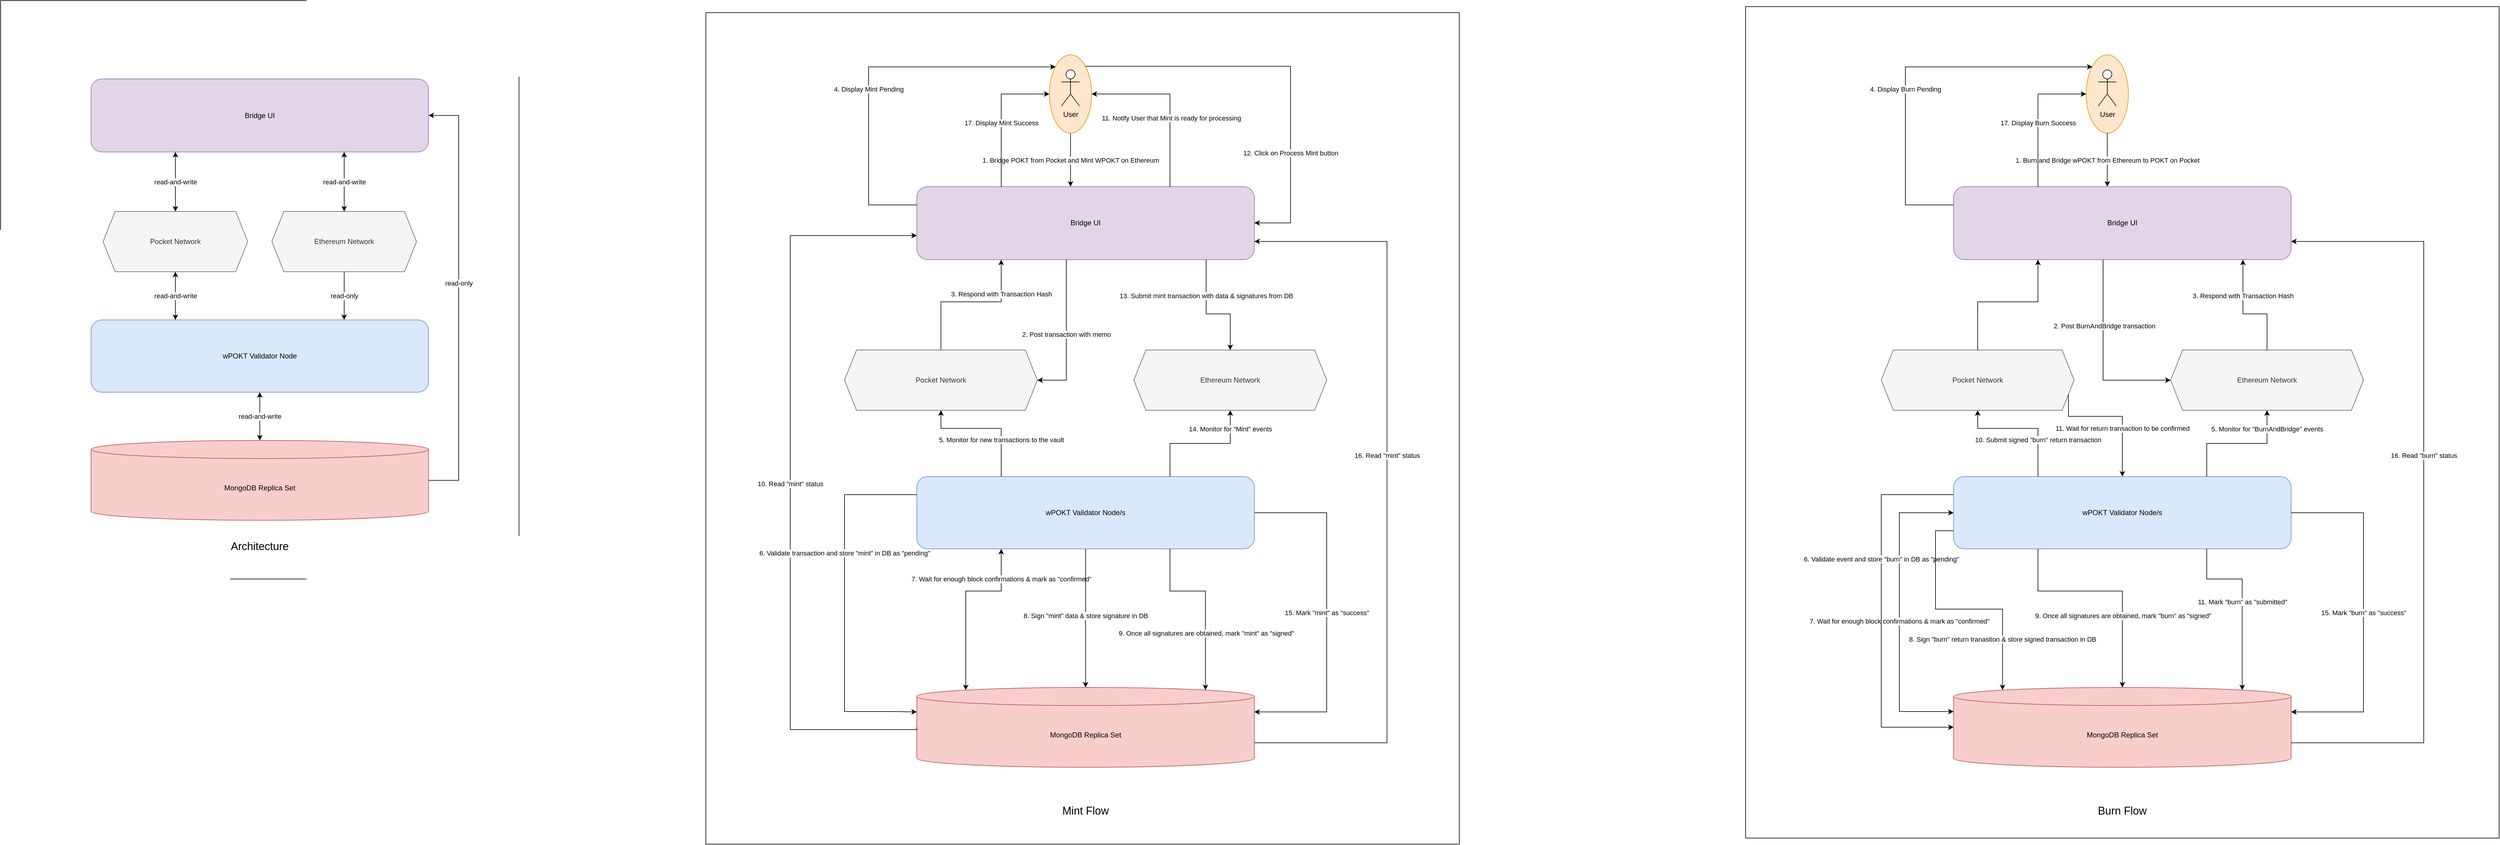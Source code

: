 <mxfile version="21.6.2" type="device">
  <diagram id="C5RBs43oDa-KdzZeNtuy" name="Page-1">
    <mxGraphModel dx="8607" dy="7900" grid="1" gridSize="10" guides="1" tooltips="1" connect="1" arrows="1" fold="1" page="1" pageScale="1" pageWidth="827" pageHeight="1169" math="0" shadow="0">
      <root>
        <mxCell id="WIyWlLk6GJQsqaUBKTNV-0" />
        <mxCell id="WIyWlLk6GJQsqaUBKTNV-1" parent="WIyWlLk6GJQsqaUBKTNV-0" />
        <mxCell id="sPHakYDiKdlwhY-Nz_Ra-153" value="" style="group" vertex="1" connectable="0" parent="WIyWlLk6GJQsqaUBKTNV-1">
          <mxGeometry x="560" y="330" width="1250" height="1380" as="geometry" />
        </mxCell>
        <mxCell id="sPHakYDiKdlwhY-Nz_Ra-120" value="" style="rounded=0;whiteSpace=wrap;html=1;" vertex="1" parent="sPHakYDiKdlwhY-Nz_Ra-153">
          <mxGeometry width="1250" height="1380" as="geometry" />
        </mxCell>
        <mxCell id="sPHakYDiKdlwhY-Nz_Ra-33" value="Bridge UI" style="rounded=1;whiteSpace=wrap;html=1;fillColor=#e1d5e7;strokeColor=#9673a6;" vertex="1" parent="sPHakYDiKdlwhY-Nz_Ra-153">
          <mxGeometry x="350" y="288.75" width="560" height="121.25" as="geometry" />
        </mxCell>
        <mxCell id="sPHakYDiKdlwhY-Nz_Ra-38" value="3. Respond with Transaction Hash" style="edgeStyle=orthogonalEdgeStyle;rounded=0;orthogonalLoop=1;jettySize=auto;html=1;entryX=0.25;entryY=1;entryDx=0;entryDy=0;exitX=0.5;exitY=0;exitDx=0;exitDy=0;" edge="1" parent="sPHakYDiKdlwhY-Nz_Ra-153" source="sPHakYDiKdlwhY-Nz_Ra-36" target="sPHakYDiKdlwhY-Nz_Ra-33">
          <mxGeometry x="0.543" relative="1" as="geometry">
            <Array as="points">
              <mxPoint x="390" y="480" />
              <mxPoint x="490" y="480" />
            </Array>
            <mxPoint as="offset" />
          </mxGeometry>
        </mxCell>
        <mxCell id="sPHakYDiKdlwhY-Nz_Ra-36" value="Pocket Network" style="shape=hexagon;perimeter=hexagonPerimeter2;whiteSpace=wrap;html=1;fixedSize=1;fillColor=#f5f5f5;fontColor=#333333;strokeColor=#666666;" vertex="1" parent="sPHakYDiKdlwhY-Nz_Ra-153">
          <mxGeometry x="230" y="560" width="320" height="100" as="geometry" />
        </mxCell>
        <mxCell id="sPHakYDiKdlwhY-Nz_Ra-37" value="2. Post transaction with memo" style="edgeStyle=orthogonalEdgeStyle;rounded=0;orthogonalLoop=1;jettySize=auto;html=1;" edge="1" parent="sPHakYDiKdlwhY-Nz_Ra-153" source="sPHakYDiKdlwhY-Nz_Ra-33" target="sPHakYDiKdlwhY-Nz_Ra-36">
          <mxGeometry relative="1" as="geometry">
            <Array as="points">
              <mxPoint x="598" y="420" />
              <mxPoint x="598" y="420" />
            </Array>
          </mxGeometry>
        </mxCell>
        <mxCell id="sPHakYDiKdlwhY-Nz_Ra-42" value="" style="group" vertex="1" connectable="0" parent="sPHakYDiKdlwhY-Nz_Ra-153">
          <mxGeometry x="570" y="70" width="70" height="130" as="geometry" />
        </mxCell>
        <mxCell id="sPHakYDiKdlwhY-Nz_Ra-41" value="" style="ellipse;whiteSpace=wrap;html=1;fillColor=#ffe6cc;strokeColor=#d79b00;" vertex="1" parent="sPHakYDiKdlwhY-Nz_Ra-42">
          <mxGeometry width="70" height="130" as="geometry" />
        </mxCell>
        <mxCell id="sPHakYDiKdlwhY-Nz_Ra-32" value="User" style="shape=umlActor;verticalLabelPosition=bottom;verticalAlign=top;html=1;outlineConnect=0;" vertex="1" parent="sPHakYDiKdlwhY-Nz_Ra-42">
          <mxGeometry x="20" y="25" width="30" height="60" as="geometry" />
        </mxCell>
        <mxCell id="sPHakYDiKdlwhY-Nz_Ra-34" value="1. Bridge POKT from Pocket and Mint WPOKT on Ethereum" style="edgeStyle=orthogonalEdgeStyle;rounded=0;orthogonalLoop=1;jettySize=auto;html=1;exitX=0.5;exitY=1;exitDx=0;exitDy=0;" edge="1" parent="sPHakYDiKdlwhY-Nz_Ra-153" source="sPHakYDiKdlwhY-Nz_Ra-41" target="sPHakYDiKdlwhY-Nz_Ra-33">
          <mxGeometry relative="1" as="geometry">
            <mxPoint x="260" y="200" as="sourcePoint" />
            <Array as="points">
              <mxPoint x="605" y="220" />
              <mxPoint x="605" y="220" />
            </Array>
          </mxGeometry>
        </mxCell>
        <mxCell id="sPHakYDiKdlwhY-Nz_Ra-39" value="4. Display Mint Pending" style="edgeStyle=orthogonalEdgeStyle;rounded=0;orthogonalLoop=1;jettySize=auto;html=1;entryX=0;entryY=0;entryDx=0;entryDy=0;exitX=0;exitY=0.25;exitDx=0;exitDy=0;" edge="1" parent="sPHakYDiKdlwhY-Nz_Ra-153" source="sPHakYDiKdlwhY-Nz_Ra-33" target="sPHakYDiKdlwhY-Nz_Ra-41">
          <mxGeometry x="-0.121" relative="1" as="geometry">
            <mxPoint x="280" y="345" as="sourcePoint" />
            <mxPoint x="619.718" y="181.018" as="targetPoint" />
            <Array as="points">
              <mxPoint x="270" y="319" />
              <mxPoint x="270" y="90" />
              <mxPoint x="580" y="90" />
            </Array>
            <mxPoint as="offset" />
          </mxGeometry>
        </mxCell>
        <mxCell id="sPHakYDiKdlwhY-Nz_Ra-77" style="edgeStyle=orthogonalEdgeStyle;rounded=0;orthogonalLoop=1;jettySize=auto;html=1;entryX=0;entryY=0.5;entryDx=0;entryDy=0;exitX=0.25;exitY=0;exitDx=0;exitDy=0;" edge="1" parent="sPHakYDiKdlwhY-Nz_Ra-153" source="sPHakYDiKdlwhY-Nz_Ra-33" target="sPHakYDiKdlwhY-Nz_Ra-41">
          <mxGeometry relative="1" as="geometry">
            <Array as="points">
              <mxPoint x="490" y="135" />
            </Array>
          </mxGeometry>
        </mxCell>
        <mxCell id="sPHakYDiKdlwhY-Nz_Ra-78" value="17. Display Mint Success" style="edgeLabel;html=1;align=center;verticalAlign=middle;resizable=0;points=[];" vertex="1" connectable="0" parent="sPHakYDiKdlwhY-Nz_Ra-77">
          <mxGeometry x="-0.095" relative="1" as="geometry">
            <mxPoint as="offset" />
          </mxGeometry>
        </mxCell>
        <mxCell id="sPHakYDiKdlwhY-Nz_Ra-43" value="wPOKT Validator Node/s" style="rounded=1;whiteSpace=wrap;html=1;fillColor=#dae8fc;strokeColor=#6c8ebf;" vertex="1" parent="sPHakYDiKdlwhY-Nz_Ra-153">
          <mxGeometry x="350" y="770" width="560" height="120" as="geometry" />
        </mxCell>
        <mxCell id="sPHakYDiKdlwhY-Nz_Ra-44" value="5. Monitor for new transactions to the vault" style="edgeStyle=orthogonalEdgeStyle;rounded=0;orthogonalLoop=1;jettySize=auto;html=1;endArrow=none;endFill=0;startArrow=classic;startFill=1;entryX=0.25;entryY=0;entryDx=0;entryDy=0;" edge="1" parent="sPHakYDiKdlwhY-Nz_Ra-153" source="sPHakYDiKdlwhY-Nz_Ra-36" target="sPHakYDiKdlwhY-Nz_Ra-43">
          <mxGeometry x="0.429" relative="1" as="geometry">
            <Array as="points">
              <mxPoint x="390" y="690" />
              <mxPoint x="490" y="690" />
            </Array>
            <mxPoint y="-1" as="offset" />
          </mxGeometry>
        </mxCell>
        <mxCell id="sPHakYDiKdlwhY-Nz_Ra-45" value="MongoDB Replica Set" style="shape=cylinder3;whiteSpace=wrap;html=1;boundedLbl=1;backgroundOutline=1;size=15;fillColor=#f8cecc;strokeColor=#b85450;" vertex="1" parent="sPHakYDiKdlwhY-Nz_Ra-153">
          <mxGeometry x="350" y="1120" width="560" height="132.5" as="geometry" />
        </mxCell>
        <mxCell id="sPHakYDiKdlwhY-Nz_Ra-74" value="&lt;span style=&quot;color: rgb(0, 0, 0); font-family: Helvetica; font-size: 11px; font-style: normal; font-variant-ligatures: normal; font-variant-caps: normal; font-weight: 400; letter-spacing: normal; orphans: 2; text-align: center; text-indent: 0px; text-transform: none; widows: 2; word-spacing: 0px; -webkit-text-stroke-width: 0px; background-color: rgb(255, 255, 255); text-decoration-thickness: initial; text-decoration-style: initial; text-decoration-color: initial; float: none; display: inline !important;&quot;&gt;10. Read &quot;mint&quot; status&lt;/span&gt;" style="edgeStyle=orthogonalEdgeStyle;rounded=0;orthogonalLoop=1;jettySize=auto;html=1;entryX=0;entryY=0.5;entryDx=0;entryDy=0;entryPerimeter=0;startArrow=classic;startFill=1;endArrow=none;endFill=0;" edge="1" parent="sPHakYDiKdlwhY-Nz_Ra-153" source="sPHakYDiKdlwhY-Nz_Ra-33" target="sPHakYDiKdlwhY-Nz_Ra-45">
          <mxGeometry relative="1" as="geometry">
            <Array as="points">
              <mxPoint x="140" y="370" />
              <mxPoint x="140" y="1190" />
              <mxPoint x="350" y="1190" />
            </Array>
          </mxGeometry>
        </mxCell>
        <mxCell id="sPHakYDiKdlwhY-Nz_Ra-75" value="&lt;span style=&quot;color: rgb(0, 0, 0); font-family: Helvetica; font-size: 11px; font-style: normal; font-variant-ligatures: normal; font-variant-caps: normal; font-weight: 400; letter-spacing: normal; orphans: 2; text-align: center; text-indent: 0px; text-transform: none; widows: 2; word-spacing: 0px; -webkit-text-stroke-width: 0px; background-color: rgb(255, 255, 255); text-decoration-thickness: initial; text-decoration-style: initial; text-decoration-color: initial; float: none; display: inline !important;&quot;&gt;16. Read &quot;mint&quot; status&lt;/span&gt;" style="edgeStyle=orthogonalEdgeStyle;rounded=0;orthogonalLoop=1;jettySize=auto;html=1;entryX=1;entryY=0;entryDx=0;entryDy=91.875;entryPerimeter=0;startArrow=classic;startFill=1;endArrow=none;endFill=0;exitX=1;exitY=0.75;exitDx=0;exitDy=0;" edge="1" parent="sPHakYDiKdlwhY-Nz_Ra-153" source="sPHakYDiKdlwhY-Nz_Ra-33" target="sPHakYDiKdlwhY-Nz_Ra-45">
          <mxGeometry x="-0.095" relative="1" as="geometry">
            <Array as="points">
              <mxPoint x="1130" y="380" />
              <mxPoint x="1130" y="1212" />
            </Array>
            <mxPoint as="offset" />
          </mxGeometry>
        </mxCell>
        <mxCell id="sPHakYDiKdlwhY-Nz_Ra-47" value="&lt;span style=&quot;border-color: var(--border-color); color: rgb(0, 0, 0); font-family: Helvetica; font-size: 11px; font-style: normal; font-variant-ligatures: normal; font-variant-caps: normal; font-weight: 400; letter-spacing: normal; orphans: 2; text-align: center; text-indent: 0px; text-transform: none; widows: 2; word-spacing: 0px; -webkit-text-stroke-width: 0px; background-color: rgb(255, 255, 255); text-decoration-thickness: initial; text-decoration-style: initial; text-decoration-color: initial; float: none; display: inline !important;&quot;&gt;7. Wait for enough block confirmations &amp;amp; mark as &quot;confirmed&quot;&lt;/span&gt;" style="edgeStyle=orthogonalEdgeStyle;rounded=0;orthogonalLoop=1;jettySize=auto;html=1;entryX=0.145;entryY=0;entryDx=0;entryDy=4.35;entryPerimeter=0;startArrow=classic;startFill=1;exitX=0.25;exitY=1;exitDx=0;exitDy=0;" edge="1" parent="sPHakYDiKdlwhY-Nz_Ra-153" source="sPHakYDiKdlwhY-Nz_Ra-43" target="sPHakYDiKdlwhY-Nz_Ra-45">
          <mxGeometry x="-0.659" relative="1" as="geometry">
            <mxPoint x="470" y="940" as="sourcePoint" />
            <mxPoint x="510.58" y="1513.45" as="targetPoint" />
            <Array as="points">
              <mxPoint x="490" y="960" />
              <mxPoint x="431" y="960" />
            </Array>
            <mxPoint as="offset" />
          </mxGeometry>
        </mxCell>
        <mxCell id="sPHakYDiKdlwhY-Nz_Ra-68" value="&lt;span style=&quot;color: rgb(0, 0, 0); font-family: Helvetica; font-size: 11px; font-style: normal; font-variant-ligatures: normal; font-variant-caps: normal; font-weight: 400; letter-spacing: normal; orphans: 2; text-align: center; text-indent: 0px; text-transform: none; widows: 2; word-spacing: 0px; -webkit-text-stroke-width: 0px; background-color: rgb(255, 255, 255); text-decoration-thickness: initial; text-decoration-style: initial; text-decoration-color: initial; float: none; display: inline !important;&quot;&gt;6. Validate transaction and store &quot;mint&quot; in DB as &quot;pending&quot;&lt;/span&gt;&lt;br style=&quot;border-color: var(--border-color); color: rgb(0, 0, 0); font-family: Helvetica; font-size: 11px; font-style: normal; font-variant-ligatures: normal; font-variant-caps: normal; font-weight: 400; letter-spacing: normal; orphans: 2; text-align: center; text-indent: 0px; text-transform: none; widows: 2; word-spacing: 0px; -webkit-text-stroke-width: 0px; text-decoration-thickness: initial; text-decoration-style: initial; text-decoration-color: initial;&quot;&gt;" style="edgeStyle=orthogonalEdgeStyle;rounded=0;orthogonalLoop=1;jettySize=auto;html=1;entryX=0;entryY=0;entryDx=0;entryDy=40.625;entryPerimeter=0;exitX=0;exitY=0.25;exitDx=0;exitDy=0;" edge="1" parent="sPHakYDiKdlwhY-Nz_Ra-153" source="sPHakYDiKdlwhY-Nz_Ra-43" target="sPHakYDiKdlwhY-Nz_Ra-45">
          <mxGeometry x="-0.274" relative="1" as="geometry">
            <Array as="points">
              <mxPoint x="230" y="800" />
              <mxPoint x="230" y="1160" />
              <mxPoint x="310" y="1160" />
              <mxPoint x="350" y="1161" />
            </Array>
            <mxPoint y="-1" as="offset" />
          </mxGeometry>
        </mxCell>
        <mxCell id="sPHakYDiKdlwhY-Nz_Ra-69" value="&lt;span style=&quot;border-color: var(--border-color); color: rgb(0, 0, 0); font-family: Helvetica; font-size: 11px; font-style: normal; font-variant-ligatures: normal; font-variant-caps: normal; font-weight: 400; letter-spacing: normal; orphans: 2; text-align: center; text-indent: 0px; text-transform: none; widows: 2; word-spacing: 0px; -webkit-text-stroke-width: 0px; background-color: rgb(255, 255, 255); text-decoration-thickness: initial; text-decoration-style: initial; text-decoration-color: initial; float: none; display: inline !important;&quot;&gt;8. Sign &quot;mint&quot; data &amp;amp; store signature in DB&lt;/span&gt;" style="edgeStyle=orthogonalEdgeStyle;rounded=0;orthogonalLoop=1;jettySize=auto;html=1;exitX=0.5;exitY=1;exitDx=0;exitDy=0;entryX=0.5;entryY=0;entryDx=0;entryDy=0;entryPerimeter=0;" edge="1" parent="sPHakYDiKdlwhY-Nz_Ra-153" source="sPHakYDiKdlwhY-Nz_Ra-43" target="sPHakYDiKdlwhY-Nz_Ra-45">
          <mxGeometry x="-0.043" relative="1" as="geometry">
            <Array as="points">
              <mxPoint x="630" y="970" />
              <mxPoint x="630" y="970" />
            </Array>
            <mxPoint y="1" as="offset" />
          </mxGeometry>
        </mxCell>
        <mxCell id="sPHakYDiKdlwhY-Nz_Ra-72" value="&lt;span style=&quot;color: rgb(0, 0, 0); font-family: Helvetica; font-size: 11px; font-style: normal; font-variant-ligatures: normal; font-variant-caps: normal; font-weight: 400; letter-spacing: normal; orphans: 2; text-align: center; text-indent: 0px; text-transform: none; widows: 2; word-spacing: 0px; -webkit-text-stroke-width: 0px; background-color: rgb(255, 255, 255); text-decoration-thickness: initial; text-decoration-style: initial; text-decoration-color: initial; float: none; display: inline !important;&quot;&gt;9. Once all signatures are obtained, mark &quot;mint&quot; as &quot;signed&quot;&lt;/span&gt;" style="edgeStyle=orthogonalEdgeStyle;rounded=0;orthogonalLoop=1;jettySize=auto;html=1;entryX=0.855;entryY=0;entryDx=0;entryDy=4.35;entryPerimeter=0;exitX=0.75;exitY=1;exitDx=0;exitDy=0;" edge="1" parent="sPHakYDiKdlwhY-Nz_Ra-153" source="sPHakYDiKdlwhY-Nz_Ra-43" target="sPHakYDiKdlwhY-Nz_Ra-45">
          <mxGeometry x="0.356" y="1" relative="1" as="geometry">
            <mxPoint x="870" y="1420" as="targetPoint" />
            <Array as="points">
              <mxPoint x="770" y="960" />
              <mxPoint x="829" y="960" />
            </Array>
            <mxPoint as="offset" />
          </mxGeometry>
        </mxCell>
        <mxCell id="sPHakYDiKdlwhY-Nz_Ra-73" value="&lt;span style=&quot;color: rgb(0, 0, 0); font-family: Helvetica; font-size: 11px; font-style: normal; font-variant-ligatures: normal; font-variant-caps: normal; font-weight: 400; letter-spacing: normal; orphans: 2; text-align: center; text-indent: 0px; text-transform: none; widows: 2; word-spacing: 0px; -webkit-text-stroke-width: 0px; background-color: rgb(255, 255, 255); text-decoration-thickness: initial; text-decoration-style: initial; text-decoration-color: initial; float: none; display: inline !important;&quot;&gt;15. Mark &quot;mint&quot; as &quot;success&quot;&lt;/span&gt;" style="edgeStyle=orthogonalEdgeStyle;rounded=0;orthogonalLoop=1;jettySize=auto;html=1;entryX=1;entryY=0;entryDx=0;entryDy=40.625;entryPerimeter=0;exitX=1;exitY=0.5;exitDx=0;exitDy=0;" edge="1" parent="sPHakYDiKdlwhY-Nz_Ra-153" source="sPHakYDiKdlwhY-Nz_Ra-43" target="sPHakYDiKdlwhY-Nz_Ra-45">
          <mxGeometry relative="1" as="geometry">
            <mxPoint x="910" y="950" as="sourcePoint" />
            <mxPoint x="910" y="1450" as="targetPoint" />
            <Array as="points">
              <mxPoint x="1030" y="830" />
              <mxPoint x="1030" y="1161" />
            </Array>
          </mxGeometry>
        </mxCell>
        <mxCell id="sPHakYDiKdlwhY-Nz_Ra-57" value="11. Notify User that Mint is ready for processing" style="edgeStyle=orthogonalEdgeStyle;rounded=0;orthogonalLoop=1;jettySize=auto;html=1;exitX=0.75;exitY=0;exitDx=0;exitDy=0;entryX=1;entryY=0.5;entryDx=0;entryDy=0;" edge="1" parent="sPHakYDiKdlwhY-Nz_Ra-153" source="sPHakYDiKdlwhY-Nz_Ra-33" target="sPHakYDiKdlwhY-Nz_Ra-41">
          <mxGeometry x="-0.195" y="-2" relative="1" as="geometry">
            <Array as="points">
              <mxPoint x="770" y="135" />
            </Array>
            <mxPoint as="offset" />
          </mxGeometry>
        </mxCell>
        <mxCell id="sPHakYDiKdlwhY-Nz_Ra-59" value="12. Click on Process Mint button" style="edgeStyle=orthogonalEdgeStyle;rounded=0;orthogonalLoop=1;jettySize=auto;html=1;exitX=1;exitY=0;exitDx=0;exitDy=0;" edge="1" parent="sPHakYDiKdlwhY-Nz_Ra-153" source="sPHakYDiKdlwhY-Nz_Ra-41">
          <mxGeometry x="0.467" relative="1" as="geometry">
            <mxPoint x="1070" y="400" as="sourcePoint" />
            <mxPoint x="910" y="349" as="targetPoint" />
            <Array as="points">
              <mxPoint x="970" y="89" />
              <mxPoint x="970" y="349" />
            </Array>
            <mxPoint as="offset" />
          </mxGeometry>
        </mxCell>
        <mxCell id="sPHakYDiKdlwhY-Nz_Ra-63" value="14. Monitor for &quot;Mint&quot; events" style="edgeStyle=orthogonalEdgeStyle;rounded=0;orthogonalLoop=1;jettySize=auto;html=1;startArrow=classic;startFill=1;endArrow=none;endFill=0;entryX=0.75;entryY=0;entryDx=0;entryDy=0;" edge="1" parent="sPHakYDiKdlwhY-Nz_Ra-153" source="sPHakYDiKdlwhY-Nz_Ra-60" target="sPHakYDiKdlwhY-Nz_Ra-43">
          <mxGeometry x="-0.714" relative="1" as="geometry">
            <mxPoint x="605" y="1840" as="targetPoint" />
            <mxPoint y="1" as="offset" />
          </mxGeometry>
        </mxCell>
        <mxCell id="sPHakYDiKdlwhY-Nz_Ra-60" value="Ethereum Network" style="shape=hexagon;perimeter=hexagonPerimeter2;whiteSpace=wrap;html=1;fixedSize=1;fillColor=#f5f5f5;fontColor=#333333;strokeColor=#666666;" vertex="1" parent="sPHakYDiKdlwhY-Nz_Ra-153">
          <mxGeometry x="710" y="560" width="320" height="100" as="geometry" />
        </mxCell>
        <mxCell id="sPHakYDiKdlwhY-Nz_Ra-67" value="&lt;span style=&quot;color: rgb(0, 0, 0); font-family: Helvetica; font-size: 11px; font-style: normal; font-variant-ligatures: normal; font-variant-caps: normal; font-weight: 400; letter-spacing: normal; orphans: 2; text-align: center; text-indent: 0px; text-transform: none; widows: 2; word-spacing: 0px; -webkit-text-stroke-width: 0px; background-color: rgb(255, 255, 255); text-decoration-thickness: initial; text-decoration-style: initial; text-decoration-color: initial; float: none; display: inline !important;&quot;&gt;13. Submit mint transaction with data &amp;amp; signatures from DB&lt;/span&gt;" style="edgeStyle=orthogonalEdgeStyle;rounded=0;orthogonalLoop=1;jettySize=auto;html=1;entryX=0.5;entryY=0;entryDx=0;entryDy=0;" edge="1" parent="sPHakYDiKdlwhY-Nz_Ra-153" source="sPHakYDiKdlwhY-Nz_Ra-33" target="sPHakYDiKdlwhY-Nz_Ra-60">
          <mxGeometry x="-0.368" relative="1" as="geometry">
            <Array as="points">
              <mxPoint x="830" y="500" />
              <mxPoint x="870" y="500" />
            </Array>
            <mxPoint as="offset" />
          </mxGeometry>
        </mxCell>
        <mxCell id="sPHakYDiKdlwhY-Nz_Ra-121" value="&lt;font style=&quot;font-size: 18px;&quot;&gt;Mint Flow&lt;/font&gt;" style="text;html=1;strokeColor=none;fillColor=none;align=center;verticalAlign=middle;whiteSpace=wrap;rounded=0;" vertex="1" parent="sPHakYDiKdlwhY-Nz_Ra-153">
          <mxGeometry x="540" y="1310" width="180" height="30" as="geometry" />
        </mxCell>
        <mxCell id="sPHakYDiKdlwhY-Nz_Ra-158" value="" style="group" vertex="1" connectable="0" parent="WIyWlLk6GJQsqaUBKTNV-1">
          <mxGeometry x="-610" y="310" width="860" height="960" as="geometry" />
        </mxCell>
        <mxCell id="sPHakYDiKdlwhY-Nz_Ra-123" value="" style="rounded=0;whiteSpace=wrap;html=1;" vertex="1" parent="sPHakYDiKdlwhY-Nz_Ra-158">
          <mxGeometry width="860" height="960" as="geometry" />
        </mxCell>
        <mxCell id="sPHakYDiKdlwhY-Nz_Ra-93" value="Bridge UI" style="rounded=1;whiteSpace=wrap;html=1;fillColor=#e1d5e7;strokeColor=#9673a6;" vertex="1" parent="sPHakYDiKdlwhY-Nz_Ra-158">
          <mxGeometry x="150" y="130" width="560" height="121.25" as="geometry" />
        </mxCell>
        <mxCell id="sPHakYDiKdlwhY-Nz_Ra-96" value="Pocket Network" style="shape=hexagon;perimeter=hexagonPerimeter2;whiteSpace=wrap;html=1;fixedSize=1;fillColor=#f5f5f5;fontColor=#333333;strokeColor=#666666;" vertex="1" parent="sPHakYDiKdlwhY-Nz_Ra-158">
          <mxGeometry x="170" y="350" width="240" height="100" as="geometry" />
        </mxCell>
        <mxCell id="sPHakYDiKdlwhY-Nz_Ra-116" value="read-and-write" style="edgeStyle=orthogonalEdgeStyle;rounded=0;orthogonalLoop=1;jettySize=auto;html=1;exitX=0.25;exitY=1;exitDx=0;exitDy=0;startArrow=classic;startFill=1;" edge="1" parent="sPHakYDiKdlwhY-Nz_Ra-158" source="sPHakYDiKdlwhY-Nz_Ra-93" target="sPHakYDiKdlwhY-Nz_Ra-96">
          <mxGeometry relative="1" as="geometry" />
        </mxCell>
        <mxCell id="sPHakYDiKdlwhY-Nz_Ra-105" value="wPOKT Validator Node" style="rounded=1;whiteSpace=wrap;html=1;fillColor=#dae8fc;strokeColor=#6c8ebf;" vertex="1" parent="sPHakYDiKdlwhY-Nz_Ra-158">
          <mxGeometry x="150" y="530" width="560" height="120" as="geometry" />
        </mxCell>
        <mxCell id="sPHakYDiKdlwhY-Nz_Ra-113" value="read-and-write" style="edgeStyle=orthogonalEdgeStyle;rounded=0;orthogonalLoop=1;jettySize=auto;html=1;entryX=0.25;entryY=0;entryDx=0;entryDy=0;exitX=0.5;exitY=1;exitDx=0;exitDy=0;startArrow=classic;startFill=1;" edge="1" parent="sPHakYDiKdlwhY-Nz_Ra-158" source="sPHakYDiKdlwhY-Nz_Ra-96" target="sPHakYDiKdlwhY-Nz_Ra-105">
          <mxGeometry relative="1" as="geometry" />
        </mxCell>
        <mxCell id="sPHakYDiKdlwhY-Nz_Ra-106" value="MongoDB Replica Set" style="shape=cylinder3;whiteSpace=wrap;html=1;boundedLbl=1;backgroundOutline=1;size=15;fillColor=#f8cecc;strokeColor=#b85450;" vertex="1" parent="sPHakYDiKdlwhY-Nz_Ra-158">
          <mxGeometry x="150" y="730" width="560" height="132.5" as="geometry" />
        </mxCell>
        <mxCell id="sPHakYDiKdlwhY-Nz_Ra-114" value="read-only" style="edgeStyle=orthogonalEdgeStyle;rounded=0;orthogonalLoop=1;jettySize=auto;html=1;entryX=1;entryY=0.5;entryDx=0;entryDy=0;entryPerimeter=0;exitX=1;exitY=0.5;exitDx=0;exitDy=0;startArrow=classic;startFill=1;endArrow=none;endFill=0;" edge="1" parent="sPHakYDiKdlwhY-Nz_Ra-158" source="sPHakYDiKdlwhY-Nz_Ra-93" target="sPHakYDiKdlwhY-Nz_Ra-106">
          <mxGeometry x="-0.066" relative="1" as="geometry">
            <Array as="points">
              <mxPoint x="760" y="190" />
              <mxPoint x="760" y="797" />
            </Array>
            <mxPoint y="-1" as="offset" />
          </mxGeometry>
        </mxCell>
        <mxCell id="sPHakYDiKdlwhY-Nz_Ra-115" value="read-and-write" style="edgeStyle=orthogonalEdgeStyle;rounded=0;orthogonalLoop=1;jettySize=auto;html=1;startArrow=classic;startFill=1;" edge="1" parent="sPHakYDiKdlwhY-Nz_Ra-158" source="sPHakYDiKdlwhY-Nz_Ra-105" target="sPHakYDiKdlwhY-Nz_Ra-106">
          <mxGeometry relative="1" as="geometry" />
        </mxCell>
        <mxCell id="sPHakYDiKdlwhY-Nz_Ra-110" value="Ethereum Network" style="shape=hexagon;perimeter=hexagonPerimeter2;whiteSpace=wrap;html=1;fixedSize=1;fillColor=#f5f5f5;fontColor=#333333;strokeColor=#666666;" vertex="1" parent="sPHakYDiKdlwhY-Nz_Ra-158">
          <mxGeometry x="450" y="350" width="240" height="100" as="geometry" />
        </mxCell>
        <mxCell id="sPHakYDiKdlwhY-Nz_Ra-117" value="read-and-write" style="edgeStyle=orthogonalEdgeStyle;rounded=0;orthogonalLoop=1;jettySize=auto;html=1;exitX=0.75;exitY=1;exitDx=0;exitDy=0;startArrow=classic;startFill=1;" edge="1" parent="sPHakYDiKdlwhY-Nz_Ra-158" source="sPHakYDiKdlwhY-Nz_Ra-93" target="sPHakYDiKdlwhY-Nz_Ra-110">
          <mxGeometry relative="1" as="geometry" />
        </mxCell>
        <mxCell id="sPHakYDiKdlwhY-Nz_Ra-112" value="read-only" style="edgeStyle=orthogonalEdgeStyle;rounded=0;orthogonalLoop=1;jettySize=auto;html=1;entryX=0.5;entryY=1;entryDx=0;entryDy=0;exitX=0.75;exitY=0;exitDx=0;exitDy=0;startArrow=classic;startFill=1;endArrow=none;endFill=0;" edge="1" parent="sPHakYDiKdlwhY-Nz_Ra-158" source="sPHakYDiKdlwhY-Nz_Ra-105" target="sPHakYDiKdlwhY-Nz_Ra-110">
          <mxGeometry relative="1" as="geometry" />
        </mxCell>
        <mxCell id="sPHakYDiKdlwhY-Nz_Ra-124" value="&lt;font style=&quot;font-size: 18px;&quot;&gt;Architecture&lt;/font&gt;" style="text;html=1;strokeColor=none;fillColor=none;align=center;verticalAlign=middle;whiteSpace=wrap;rounded=0;" vertex="1" parent="sPHakYDiKdlwhY-Nz_Ra-158">
          <mxGeometry x="340" y="891.25" width="180" height="30" as="geometry" />
        </mxCell>
        <mxCell id="sPHakYDiKdlwhY-Nz_Ra-159" value="" style="group" vertex="1" connectable="0" parent="WIyWlLk6GJQsqaUBKTNV-1">
          <mxGeometry x="2285" y="320" width="1250" height="1380" as="geometry" />
        </mxCell>
        <mxCell id="sPHakYDiKdlwhY-Nz_Ra-125" value="" style="rounded=0;whiteSpace=wrap;html=1;" vertex="1" parent="sPHakYDiKdlwhY-Nz_Ra-159">
          <mxGeometry width="1250" height="1380" as="geometry" />
        </mxCell>
        <mxCell id="sPHakYDiKdlwhY-Nz_Ra-134" value="Bridge UI" style="rounded=1;whiteSpace=wrap;html=1;fillColor=#e1d5e7;strokeColor=#9673a6;" vertex="1" parent="sPHakYDiKdlwhY-Nz_Ra-159">
          <mxGeometry x="345" y="298.75" width="560" height="121.25" as="geometry" />
        </mxCell>
        <mxCell id="sPHakYDiKdlwhY-Nz_Ra-135" value="" style="edgeStyle=orthogonalEdgeStyle;rounded=0;orthogonalLoop=1;jettySize=auto;html=1;entryX=0.25;entryY=1;entryDx=0;entryDy=0;exitX=0.5;exitY=0;exitDx=0;exitDy=0;" edge="1" parent="sPHakYDiKdlwhY-Nz_Ra-159" source="sPHakYDiKdlwhY-Nz_Ra-137" target="sPHakYDiKdlwhY-Nz_Ra-134">
          <mxGeometry x="0.543" relative="1" as="geometry">
            <Array as="points">
              <mxPoint x="385" y="490" />
              <mxPoint x="485" y="490" />
            </Array>
            <mxPoint as="offset" />
          </mxGeometry>
        </mxCell>
        <mxCell id="sPHakYDiKdlwhY-Nz_Ra-137" value="Pocket Network" style="shape=hexagon;perimeter=hexagonPerimeter2;whiteSpace=wrap;html=1;fixedSize=1;fillColor=#f5f5f5;fontColor=#333333;strokeColor=#666666;" vertex="1" parent="sPHakYDiKdlwhY-Nz_Ra-159">
          <mxGeometry x="225" y="570" width="320" height="100" as="geometry" />
        </mxCell>
        <mxCell id="sPHakYDiKdlwhY-Nz_Ra-138" value="" style="group" vertex="1" connectable="0" parent="sPHakYDiKdlwhY-Nz_Ra-159">
          <mxGeometry x="565" y="80" width="70" height="130" as="geometry" />
        </mxCell>
        <mxCell id="sPHakYDiKdlwhY-Nz_Ra-139" value="" style="ellipse;whiteSpace=wrap;html=1;fillColor=#ffe6cc;strokeColor=#d79b00;" vertex="1" parent="sPHakYDiKdlwhY-Nz_Ra-138">
          <mxGeometry width="70" height="130" as="geometry" />
        </mxCell>
        <mxCell id="sPHakYDiKdlwhY-Nz_Ra-140" value="User" style="shape=umlActor;verticalLabelPosition=bottom;verticalAlign=top;html=1;outlineConnect=0;" vertex="1" parent="sPHakYDiKdlwhY-Nz_Ra-138">
          <mxGeometry x="20" y="25" width="30" height="60" as="geometry" />
        </mxCell>
        <mxCell id="sPHakYDiKdlwhY-Nz_Ra-126" value="1. Burn and Bridge wPOKT from Ethereum to POKT on Pocket" style="edgeStyle=orthogonalEdgeStyle;rounded=0;orthogonalLoop=1;jettySize=auto;html=1;exitX=0.5;exitY=1;exitDx=0;exitDy=0;" edge="1" parent="sPHakYDiKdlwhY-Nz_Ra-159" source="sPHakYDiKdlwhY-Nz_Ra-139" target="sPHakYDiKdlwhY-Nz_Ra-134">
          <mxGeometry x="-0.001" relative="1" as="geometry">
            <mxPoint x="255" y="210" as="sourcePoint" />
            <Array as="points">
              <mxPoint x="600" y="230" />
              <mxPoint x="600" y="230" />
            </Array>
            <mxPoint as="offset" />
          </mxGeometry>
        </mxCell>
        <mxCell id="sPHakYDiKdlwhY-Nz_Ra-128" value="4. Display Burn Pending" style="edgeStyle=orthogonalEdgeStyle;rounded=0;orthogonalLoop=1;jettySize=auto;html=1;entryX=0;entryY=0;entryDx=0;entryDy=0;exitX=0;exitY=0.25;exitDx=0;exitDy=0;" edge="1" parent="sPHakYDiKdlwhY-Nz_Ra-159" source="sPHakYDiKdlwhY-Nz_Ra-134" target="sPHakYDiKdlwhY-Nz_Ra-139">
          <mxGeometry x="-0.122" relative="1" as="geometry">
            <mxPoint x="275" y="355" as="sourcePoint" />
            <mxPoint x="614.718" y="191.018" as="targetPoint" />
            <Array as="points">
              <mxPoint x="265" y="329" />
              <mxPoint x="265" y="100" />
              <mxPoint x="575" y="100" />
            </Array>
            <mxPoint as="offset" />
          </mxGeometry>
        </mxCell>
        <mxCell id="sPHakYDiKdlwhY-Nz_Ra-132" style="edgeStyle=orthogonalEdgeStyle;rounded=0;orthogonalLoop=1;jettySize=auto;html=1;entryX=0;entryY=0.5;entryDx=0;entryDy=0;exitX=0.25;exitY=0;exitDx=0;exitDy=0;" edge="1" parent="sPHakYDiKdlwhY-Nz_Ra-159" source="sPHakYDiKdlwhY-Nz_Ra-134" target="sPHakYDiKdlwhY-Nz_Ra-139">
          <mxGeometry relative="1" as="geometry">
            <Array as="points">
              <mxPoint x="485" y="145" />
            </Array>
          </mxGeometry>
        </mxCell>
        <mxCell id="sPHakYDiKdlwhY-Nz_Ra-133" value="17. Display Burn Success" style="edgeLabel;html=1;align=center;verticalAlign=middle;resizable=0;points=[];" vertex="1" connectable="0" parent="sPHakYDiKdlwhY-Nz_Ra-132">
          <mxGeometry x="-0.095" relative="1" as="geometry">
            <mxPoint as="offset" />
          </mxGeometry>
        </mxCell>
        <mxCell id="sPHakYDiKdlwhY-Nz_Ra-146" value="wPOKT Validator Node/s" style="rounded=1;whiteSpace=wrap;html=1;fillColor=#dae8fc;strokeColor=#6c8ebf;" vertex="1" parent="sPHakYDiKdlwhY-Nz_Ra-159">
          <mxGeometry x="345" y="780" width="560" height="120" as="geometry" />
        </mxCell>
        <mxCell id="sPHakYDiKdlwhY-Nz_Ra-136" value="10. Submit signed &quot;burn&quot; return transaction" style="edgeStyle=orthogonalEdgeStyle;rounded=0;orthogonalLoop=1;jettySize=auto;html=1;endArrow=none;endFill=0;startArrow=classic;startFill=1;entryX=0.25;entryY=0;entryDx=0;entryDy=0;" edge="1" parent="sPHakYDiKdlwhY-Nz_Ra-159" source="sPHakYDiKdlwhY-Nz_Ra-137" target="sPHakYDiKdlwhY-Nz_Ra-146">
          <mxGeometry x="0.429" relative="1" as="geometry">
            <Array as="points">
              <mxPoint x="385" y="700" />
              <mxPoint x="485" y="700" />
            </Array>
            <mxPoint y="-1" as="offset" />
          </mxGeometry>
        </mxCell>
        <mxCell id="sPHakYDiKdlwhY-Nz_Ra-156" value="11. Wait for return transaction to be confirmed" style="edgeStyle=orthogonalEdgeStyle;rounded=0;orthogonalLoop=1;jettySize=auto;html=1;entryX=0.5;entryY=0;entryDx=0;entryDy=0;exitX=1;exitY=0.75;exitDx=0;exitDy=0;" edge="1" parent="sPHakYDiKdlwhY-Nz_Ra-159" source="sPHakYDiKdlwhY-Nz_Ra-137" target="sPHakYDiKdlwhY-Nz_Ra-146">
          <mxGeometry x="0.292" relative="1" as="geometry">
            <Array as="points">
              <mxPoint x="536" y="680" />
              <mxPoint x="625" y="680" />
            </Array>
            <mxPoint as="offset" />
          </mxGeometry>
        </mxCell>
        <mxCell id="sPHakYDiKdlwhY-Nz_Ra-147" value="MongoDB Replica Set" style="shape=cylinder3;whiteSpace=wrap;html=1;boundedLbl=1;backgroundOutline=1;size=15;fillColor=#f8cecc;strokeColor=#b85450;" vertex="1" parent="sPHakYDiKdlwhY-Nz_Ra-159">
          <mxGeometry x="345" y="1130" width="560" height="132.5" as="geometry" />
        </mxCell>
        <mxCell id="sPHakYDiKdlwhY-Nz_Ra-131" value="&lt;span style=&quot;color: rgb(0, 0, 0); font-family: Helvetica; font-size: 11px; font-style: normal; font-variant-ligatures: normal; font-variant-caps: normal; font-weight: 400; letter-spacing: normal; orphans: 2; text-align: center; text-indent: 0px; text-transform: none; widows: 2; word-spacing: 0px; -webkit-text-stroke-width: 0px; background-color: rgb(255, 255, 255); text-decoration-thickness: initial; text-decoration-style: initial; text-decoration-color: initial; float: none; display: inline !important;&quot;&gt;16. Read &quot;burn&quot; status&lt;/span&gt;" style="edgeStyle=orthogonalEdgeStyle;rounded=0;orthogonalLoop=1;jettySize=auto;html=1;entryX=1;entryY=0;entryDx=0;entryDy=91.875;entryPerimeter=0;startArrow=classic;startFill=1;endArrow=none;endFill=0;exitX=1;exitY=0.75;exitDx=0;exitDy=0;" edge="1" parent="sPHakYDiKdlwhY-Nz_Ra-159" source="sPHakYDiKdlwhY-Nz_Ra-134" target="sPHakYDiKdlwhY-Nz_Ra-147">
          <mxGeometry x="-0.095" relative="1" as="geometry">
            <Array as="points">
              <mxPoint x="1125" y="390" />
              <mxPoint x="1125" y="1222" />
            </Array>
            <mxPoint as="offset" />
          </mxGeometry>
        </mxCell>
        <mxCell id="sPHakYDiKdlwhY-Nz_Ra-141" value="&lt;span style=&quot;border-color: var(--border-color); color: rgb(0, 0, 0); font-family: Helvetica; font-size: 11px; font-style: normal; font-variant-ligatures: normal; font-variant-caps: normal; font-weight: 400; letter-spacing: normal; orphans: 2; text-align: center; text-indent: 0px; text-transform: none; widows: 2; word-spacing: 0px; -webkit-text-stroke-width: 0px; background-color: rgb(255, 255, 255); text-decoration-thickness: initial; text-decoration-style: initial; text-decoration-color: initial; float: none; display: inline !important;&quot;&gt;7. Wait for enough block confirmations &amp;amp; mark as &quot;confirmed&quot;&lt;/span&gt;" style="edgeStyle=orthogonalEdgeStyle;rounded=0;orthogonalLoop=1;jettySize=auto;html=1;entryX=0;entryY=0;entryDx=0;entryDy=40.625;entryPerimeter=0;startArrow=classic;startFill=1;exitX=0;exitY=0.5;exitDx=0;exitDy=0;" edge="1" parent="sPHakYDiKdlwhY-Nz_Ra-159" source="sPHakYDiKdlwhY-Nz_Ra-146" target="sPHakYDiKdlwhY-Nz_Ra-147">
          <mxGeometry x="0.058" relative="1" as="geometry">
            <mxPoint x="465" y="950" as="sourcePoint" />
            <mxPoint x="505.58" y="1523.45" as="targetPoint" />
            <Array as="points">
              <mxPoint x="255" y="840" />
              <mxPoint x="255" y="1170" />
              <mxPoint x="345" y="1170" />
            </Array>
            <mxPoint as="offset" />
          </mxGeometry>
        </mxCell>
        <mxCell id="sPHakYDiKdlwhY-Nz_Ra-142" value="&lt;span style=&quot;color: rgb(0, 0, 0); font-family: Helvetica; font-size: 11px; font-style: normal; font-variant-ligatures: normal; font-variant-caps: normal; font-weight: 400; letter-spacing: normal; orphans: 2; text-align: center; text-indent: 0px; text-transform: none; widows: 2; word-spacing: 0px; -webkit-text-stroke-width: 0px; background-color: rgb(255, 255, 255); text-decoration-thickness: initial; text-decoration-style: initial; text-decoration-color: initial; float: none; display: inline !important;&quot;&gt;6. Validate event and store &quot;burn&quot; in DB as &quot;pending&quot;&lt;/span&gt;" style="edgeStyle=orthogonalEdgeStyle;rounded=0;orthogonalLoop=1;jettySize=auto;html=1;entryX=0;entryY=0.5;entryDx=0;entryDy=0;entryPerimeter=0;exitX=0;exitY=0.25;exitDx=0;exitDy=0;" edge="1" parent="sPHakYDiKdlwhY-Nz_Ra-159" source="sPHakYDiKdlwhY-Nz_Ra-146" target="sPHakYDiKdlwhY-Nz_Ra-147">
          <mxGeometry x="-0.274" relative="1" as="geometry">
            <Array as="points">
              <mxPoint x="225" y="810" />
              <mxPoint x="225" y="1196" />
              <mxPoint x="345" y="1196" />
            </Array>
            <mxPoint y="-1" as="offset" />
          </mxGeometry>
        </mxCell>
        <mxCell id="sPHakYDiKdlwhY-Nz_Ra-143" value="&lt;span style=&quot;border-color: var(--border-color); color: rgb(0, 0, 0); font-family: Helvetica; font-size: 11px; font-style: normal; font-variant-ligatures: normal; font-variant-caps: normal; font-weight: 400; letter-spacing: normal; orphans: 2; text-align: center; text-indent: 0px; text-transform: none; widows: 2; word-spacing: 0px; -webkit-text-stroke-width: 0px; background-color: rgb(255, 255, 255); text-decoration-thickness: initial; text-decoration-style: initial; text-decoration-color: initial; float: none; display: inline !important;&quot;&gt;8. Sign &quot;burn&quot; return tranastion &amp;amp; store signed transaction in DB&lt;/span&gt;" style="edgeStyle=orthogonalEdgeStyle;rounded=0;orthogonalLoop=1;jettySize=auto;html=1;exitX=0;exitY=0.75;exitDx=0;exitDy=0;entryX=0.145;entryY=0;entryDx=0;entryDy=4.35;entryPerimeter=0;" edge="1" parent="sPHakYDiKdlwhY-Nz_Ra-159" source="sPHakYDiKdlwhY-Nz_Ra-146" target="sPHakYDiKdlwhY-Nz_Ra-147">
          <mxGeometry x="0.584" relative="1" as="geometry">
            <Array as="points">
              <mxPoint x="315" y="870" />
              <mxPoint x="315" y="1000" />
              <mxPoint x="426" y="1000" />
            </Array>
            <mxPoint as="offset" />
          </mxGeometry>
        </mxCell>
        <mxCell id="sPHakYDiKdlwhY-Nz_Ra-144" value="&lt;span style=&quot;color: rgb(0, 0, 0); font-family: Helvetica; font-size: 11px; font-style: normal; font-variant-ligatures: normal; font-variant-caps: normal; font-weight: 400; letter-spacing: normal; orphans: 2; text-align: center; text-indent: 0px; text-transform: none; widows: 2; word-spacing: 0px; -webkit-text-stroke-width: 0px; background-color: rgb(255, 255, 255); text-decoration-thickness: initial; text-decoration-style: initial; text-decoration-color: initial; float: none; display: inline !important;&quot;&gt;9. Once all signatures are obtained, mark &quot;burn&quot; as &quot;signed&quot;&lt;/span&gt;" style="edgeStyle=orthogonalEdgeStyle;rounded=0;orthogonalLoop=1;jettySize=auto;html=1;entryX=0.5;entryY=0;entryDx=0;entryDy=0;entryPerimeter=0;exitX=0.25;exitY=1;exitDx=0;exitDy=0;" edge="1" parent="sPHakYDiKdlwhY-Nz_Ra-159" source="sPHakYDiKdlwhY-Nz_Ra-146" target="sPHakYDiKdlwhY-Nz_Ra-147">
          <mxGeometry x="0.356" y="1" relative="1" as="geometry">
            <mxPoint x="865" y="1430" as="targetPoint" />
            <Array as="points">
              <mxPoint x="485" y="970" />
              <mxPoint x="625" y="970" />
            </Array>
            <mxPoint as="offset" />
          </mxGeometry>
        </mxCell>
        <mxCell id="sPHakYDiKdlwhY-Nz_Ra-145" value="&lt;span style=&quot;color: rgb(0, 0, 0); font-family: Helvetica; font-size: 11px; font-style: normal; font-variant-ligatures: normal; font-variant-caps: normal; font-weight: 400; letter-spacing: normal; orphans: 2; text-align: center; text-indent: 0px; text-transform: none; widows: 2; word-spacing: 0px; -webkit-text-stroke-width: 0px; background-color: rgb(255, 255, 255); text-decoration-thickness: initial; text-decoration-style: initial; text-decoration-color: initial; float: none; display: inline !important;&quot;&gt;15. Mark &quot;burn&quot; as &quot;success&quot;&lt;/span&gt;" style="edgeStyle=orthogonalEdgeStyle;rounded=0;orthogonalLoop=1;jettySize=auto;html=1;entryX=1;entryY=0;entryDx=0;entryDy=40.625;entryPerimeter=0;exitX=1;exitY=0.5;exitDx=0;exitDy=0;" edge="1" parent="sPHakYDiKdlwhY-Nz_Ra-159" source="sPHakYDiKdlwhY-Nz_Ra-146" target="sPHakYDiKdlwhY-Nz_Ra-147">
          <mxGeometry relative="1" as="geometry">
            <mxPoint x="905" y="960" as="sourcePoint" />
            <mxPoint x="905" y="1460" as="targetPoint" />
            <Array as="points">
              <mxPoint x="1025" y="840" />
              <mxPoint x="1025" y="1171" />
            </Array>
          </mxGeometry>
        </mxCell>
        <mxCell id="sPHakYDiKdlwhY-Nz_Ra-155" value="11. Mark &quot;burn&quot; as &quot;submitted&quot;" style="edgeStyle=orthogonalEdgeStyle;rounded=0;orthogonalLoop=1;jettySize=auto;html=1;entryX=0.855;entryY=0;entryDx=0;entryDy=4.35;entryPerimeter=0;exitX=0.75;exitY=1;exitDx=0;exitDy=0;" edge="1" parent="sPHakYDiKdlwhY-Nz_Ra-159" source="sPHakYDiKdlwhY-Nz_Ra-146" target="sPHakYDiKdlwhY-Nz_Ra-147">
          <mxGeometry relative="1" as="geometry">
            <Array as="points">
              <mxPoint x="765" y="950" />
              <mxPoint x="824" y="950" />
            </Array>
          </mxGeometry>
        </mxCell>
        <mxCell id="sPHakYDiKdlwhY-Nz_Ra-150" value="5. Monitor for &quot;BurnAndBridge&quot; events" style="edgeStyle=orthogonalEdgeStyle;rounded=0;orthogonalLoop=1;jettySize=auto;html=1;startArrow=classic;startFill=1;endArrow=none;endFill=0;entryX=0.75;entryY=0;entryDx=0;entryDy=0;" edge="1" parent="sPHakYDiKdlwhY-Nz_Ra-159" source="sPHakYDiKdlwhY-Nz_Ra-151" target="sPHakYDiKdlwhY-Nz_Ra-146">
          <mxGeometry x="-0.714" relative="1" as="geometry">
            <mxPoint x="600" y="1850" as="targetPoint" />
            <mxPoint y="1" as="offset" />
          </mxGeometry>
        </mxCell>
        <mxCell id="sPHakYDiKdlwhY-Nz_Ra-151" value="Ethereum Network" style="shape=hexagon;perimeter=hexagonPerimeter2;whiteSpace=wrap;html=1;fixedSize=1;fillColor=#f5f5f5;fontColor=#333333;strokeColor=#666666;" vertex="1" parent="sPHakYDiKdlwhY-Nz_Ra-159">
          <mxGeometry x="705" y="570" width="320" height="100" as="geometry" />
        </mxCell>
        <mxCell id="sPHakYDiKdlwhY-Nz_Ra-127" value="2. Post BurnAndBridge transaction" style="edgeStyle=orthogonalEdgeStyle;rounded=0;orthogonalLoop=1;jettySize=auto;html=1;entryX=0;entryY=0.5;entryDx=0;entryDy=0;" edge="1" parent="sPHakYDiKdlwhY-Nz_Ra-159" source="sPHakYDiKdlwhY-Nz_Ra-134" target="sPHakYDiKdlwhY-Nz_Ra-151">
          <mxGeometry x="-0.295" y="2" relative="1" as="geometry">
            <Array as="points">
              <mxPoint x="593" y="620" />
            </Array>
            <mxPoint as="offset" />
          </mxGeometry>
        </mxCell>
        <mxCell id="sPHakYDiKdlwhY-Nz_Ra-129" value="&lt;span style=&quot;color: rgb(0, 0, 0); font-family: Helvetica; font-size: 11px; font-style: normal; font-variant-ligatures: normal; font-variant-caps: normal; font-weight: 400; letter-spacing: normal; orphans: 2; text-align: center; text-indent: 0px; text-transform: none; widows: 2; word-spacing: 0px; -webkit-text-stroke-width: 0px; background-color: rgb(255, 255, 255); text-decoration-thickness: initial; text-decoration-style: initial; text-decoration-color: initial; float: none; display: inline !important;&quot;&gt;3. Respond with Transaction Hash&lt;br&gt;&lt;/span&gt;" style="edgeStyle=orthogonalEdgeStyle;rounded=0;orthogonalLoop=1;jettySize=auto;html=1;entryX=0.5;entryY=0;entryDx=0;entryDy=0;startArrow=classic;startFill=1;endArrow=none;endFill=0;" edge="1" parent="sPHakYDiKdlwhY-Nz_Ra-159" source="sPHakYDiKdlwhY-Nz_Ra-134" target="sPHakYDiKdlwhY-Nz_Ra-151">
          <mxGeometry x="-0.368" relative="1" as="geometry">
            <Array as="points">
              <mxPoint x="825" y="510" />
              <mxPoint x="865" y="510" />
            </Array>
            <mxPoint as="offset" />
          </mxGeometry>
        </mxCell>
        <mxCell id="sPHakYDiKdlwhY-Nz_Ra-152" value="&lt;font style=&quot;font-size: 18px;&quot;&gt;Burn Flow&lt;/font&gt;" style="text;html=1;strokeColor=none;fillColor=none;align=center;verticalAlign=middle;whiteSpace=wrap;rounded=0;" vertex="1" parent="sPHakYDiKdlwhY-Nz_Ra-159">
          <mxGeometry x="535" y="1320" width="180" height="30" as="geometry" />
        </mxCell>
      </root>
    </mxGraphModel>
  </diagram>
</mxfile>
